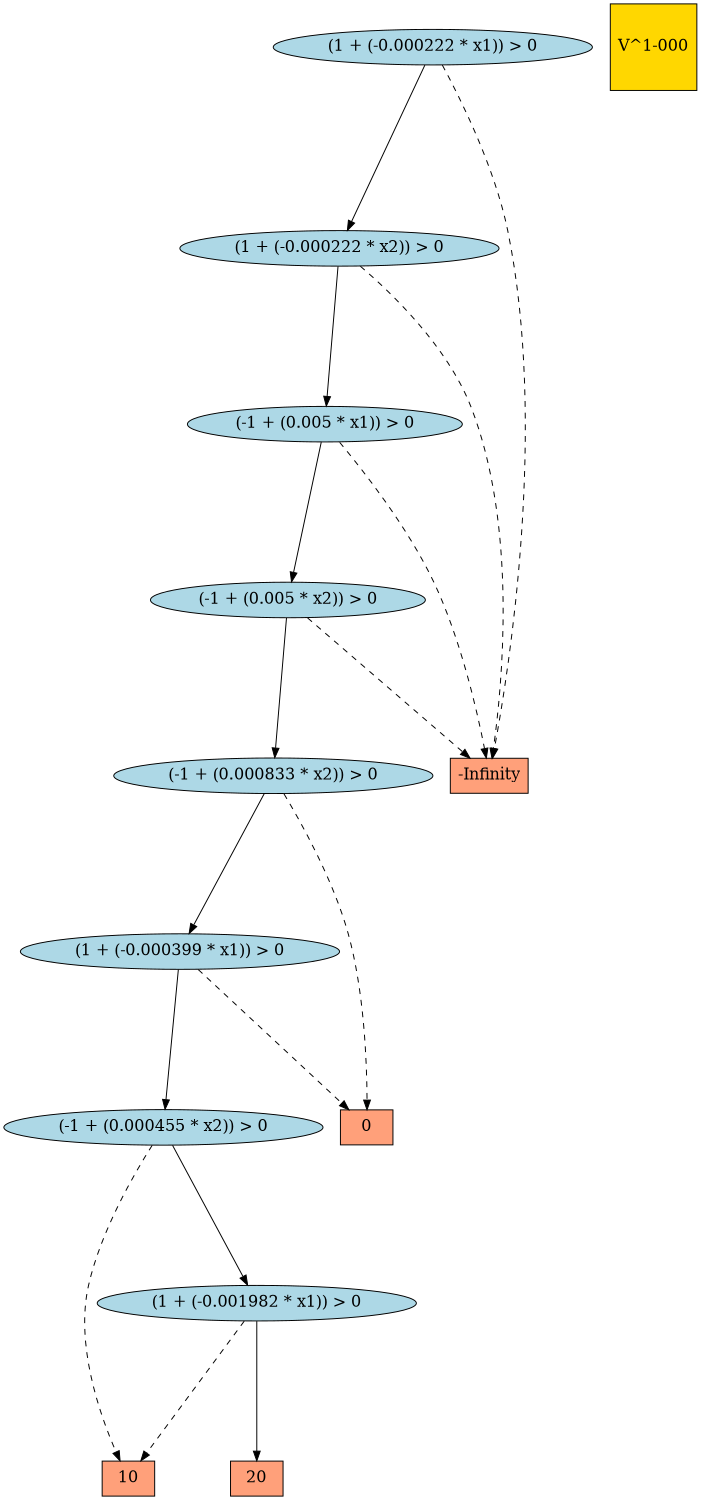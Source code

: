 digraph G { 
graph [ fontname = "Helvetica",fontsize="16",ratio = "auto",
        size="7.5,10",ranksep="2.00" ];
node [fontsize="16"];
"1370" [label="(-1 + (0.000455 * x2)) > 0",fillcolor=lightblue,color=black,shape=ellipse,style=filled];
"1374" [label="(-1 + (0.005 * x1)) > 0",fillcolor=lightblue,color=black,shape=ellipse,style=filled];
"1373" [label="(-1 + (0.005 * x2)) > 0",fillcolor=lightblue,color=black,shape=ellipse,style=filled];
"1372" [label="(-1 + (0.000833 * x2)) > 0",fillcolor=lightblue,color=black,shape=ellipse,style=filled];
"1371" [label="(1 + (-0.000399 * x1)) > 0",fillcolor=lightblue,color=black,shape=ellipse,style=filled];
"207" [label="20",fillcolor=lightsalmon,color=black,shape=box,style=filled];
"168" [label="10",fillcolor=lightsalmon,color=black,shape=box,style=filled];
"1" [label="0",fillcolor=lightsalmon,color=black,shape=box,style=filled];
"1376" [label="(1 + (-0.000222 * x1)) > 0",fillcolor=lightblue,color=black,shape=ellipse,style=filled];
"1375" [label="(1 + (-0.000222 * x2)) > 0",fillcolor=lightblue,color=black,shape=ellipse,style=filled];
"4" [label="-Infinity",fillcolor=lightsalmon,color=black,shape=box,style=filled];
"_temp_" [label="V^1-000",fillcolor=gold1,color=black,shape=square,style=filled];
"1369" [label="(1 + (-0.001982 * x1)) > 0",fillcolor=lightblue,color=black,shape=ellipse,style=filled];
"1370" -> "168" [color=black,style=dashed];
"1370" -> "1369" [color=black,style=solid];
"1374" -> "1373" [color=black,style=solid];
"1374" -> "4" [color=black,style=dashed];
"1373" -> "1372" [color=black,style=solid];
"1373" -> "4" [color=black,style=dashed];
"1372" -> "1" [color=black,style=dashed];
"1372" -> "1371" [color=black,style=solid];
"1371" -> "1370" [color=black,style=solid];
"1371" -> "1" [color=black,style=dashed];
"1376" -> "1375" [color=black,style=solid];
"1376" -> "4" [color=black,style=dashed];
"1375" -> "1374" [color=black,style=solid];
"1375" -> "4" [color=black,style=dashed];
"1369" -> "207" [color=black,style=solid];
"1369" -> "168" [color=black,style=dashed];
}
